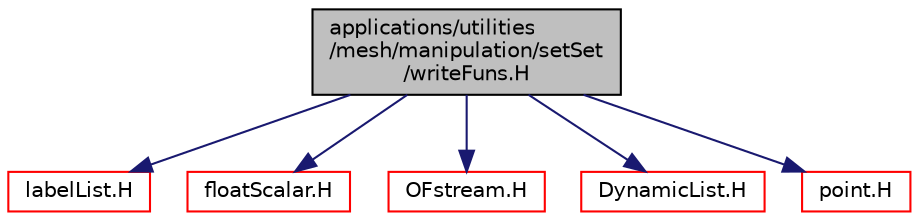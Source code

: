 digraph "applications/utilities/mesh/manipulation/setSet/writeFuns.H"
{
  bgcolor="transparent";
  edge [fontname="Helvetica",fontsize="10",labelfontname="Helvetica",labelfontsize="10"];
  node [fontname="Helvetica",fontsize="10",shape=record];
  Node0 [label="applications/utilities\l/mesh/manipulation/setSet\l/writeFuns.H",height=0.2,width=0.4,color="black", fillcolor="grey75", style="filled", fontcolor="black"];
  Node0 -> Node1 [color="midnightblue",fontsize="10",style="solid",fontname="Helvetica"];
  Node1 [label="labelList.H",height=0.2,width=0.4,color="red",URL="$a13154.html"];
  Node0 -> Node41 [color="midnightblue",fontsize="10",style="solid",fontname="Helvetica"];
  Node41 [label="floatScalar.H",height=0.2,width=0.4,color="red",URL="$a13310.html"];
  Node0 -> Node62 [color="midnightblue",fontsize="10",style="solid",fontname="Helvetica"];
  Node62 [label="OFstream.H",height=0.2,width=0.4,color="red",URL="$a09791.html"];
  Node0 -> Node68 [color="midnightblue",fontsize="10",style="solid",fontname="Helvetica"];
  Node68 [label="DynamicList.H",height=0.2,width=0.4,color="red",URL="$a09335.html"];
  Node0 -> Node71 [color="midnightblue",fontsize="10",style="solid",fontname="Helvetica"];
  Node71 [label="point.H",height=0.2,width=0.4,color="red",URL="$a12827.html"];
}
